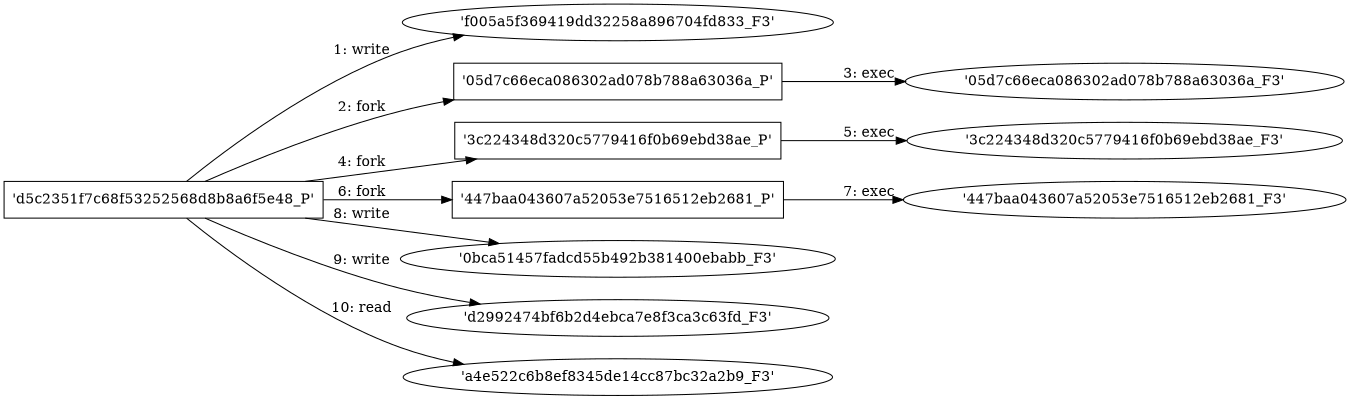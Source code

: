 digraph "D:\Learning\Paper\apt\基于CTI的攻击预警\Dataset\攻击图\ASGfromALLCTI\Vulnerability Spotlight Multiple vulnerabilities in PrusaSlicer.dot" {
rankdir="LR"
size="9"
fixedsize="false"
splines="true"
nodesep=0.3
ranksep=0
fontsize=10
overlap="scalexy"
engine= "neato"
	"'f005a5f369419dd32258a896704fd833_F3'" [node_type=file shape=ellipse]
	"'d5c2351f7c68f53252568d8b8a6f5e48_P'" [node_type=Process shape=box]
	"'d5c2351f7c68f53252568d8b8a6f5e48_P'" -> "'f005a5f369419dd32258a896704fd833_F3'" [label="1: write"]
	"'d5c2351f7c68f53252568d8b8a6f5e48_P'" [node_type=Process shape=box]
	"'05d7c66eca086302ad078b788a63036a_P'" [node_type=Process shape=box]
	"'d5c2351f7c68f53252568d8b8a6f5e48_P'" -> "'05d7c66eca086302ad078b788a63036a_P'" [label="2: fork"]
	"'05d7c66eca086302ad078b788a63036a_P'" [node_type=Process shape=box]
	"'05d7c66eca086302ad078b788a63036a_F3'" [node_type=File shape=ellipse]
	"'05d7c66eca086302ad078b788a63036a_P'" -> "'05d7c66eca086302ad078b788a63036a_F3'" [label="3: exec"]
	"'d5c2351f7c68f53252568d8b8a6f5e48_P'" [node_type=Process shape=box]
	"'3c224348d320c5779416f0b69ebd38ae_P'" [node_type=Process shape=box]
	"'d5c2351f7c68f53252568d8b8a6f5e48_P'" -> "'3c224348d320c5779416f0b69ebd38ae_P'" [label="4: fork"]
	"'3c224348d320c5779416f0b69ebd38ae_P'" [node_type=Process shape=box]
	"'3c224348d320c5779416f0b69ebd38ae_F3'" [node_type=File shape=ellipse]
	"'3c224348d320c5779416f0b69ebd38ae_P'" -> "'3c224348d320c5779416f0b69ebd38ae_F3'" [label="5: exec"]
	"'d5c2351f7c68f53252568d8b8a6f5e48_P'" [node_type=Process shape=box]
	"'447baa043607a52053e7516512eb2681_P'" [node_type=Process shape=box]
	"'d5c2351f7c68f53252568d8b8a6f5e48_P'" -> "'447baa043607a52053e7516512eb2681_P'" [label="6: fork"]
	"'447baa043607a52053e7516512eb2681_P'" [node_type=Process shape=box]
	"'447baa043607a52053e7516512eb2681_F3'" [node_type=File shape=ellipse]
	"'447baa043607a52053e7516512eb2681_P'" -> "'447baa043607a52053e7516512eb2681_F3'" [label="7: exec"]
	"'0bca51457fadcd55b492b381400ebabb_F3'" [node_type=file shape=ellipse]
	"'d5c2351f7c68f53252568d8b8a6f5e48_P'" [node_type=Process shape=box]
	"'d5c2351f7c68f53252568d8b8a6f5e48_P'" -> "'0bca51457fadcd55b492b381400ebabb_F3'" [label="8: write"]
	"'d2992474bf6b2d4ebca7e8f3ca3c63fd_F3'" [node_type=file shape=ellipse]
	"'d5c2351f7c68f53252568d8b8a6f5e48_P'" [node_type=Process shape=box]
	"'d5c2351f7c68f53252568d8b8a6f5e48_P'" -> "'d2992474bf6b2d4ebca7e8f3ca3c63fd_F3'" [label="9: write"]
	"'a4e522c6b8ef8345de14cc87bc32a2b9_F3'" [node_type=file shape=ellipse]
	"'d5c2351f7c68f53252568d8b8a6f5e48_P'" [node_type=Process shape=box]
	"'d5c2351f7c68f53252568d8b8a6f5e48_P'" -> "'a4e522c6b8ef8345de14cc87bc32a2b9_F3'" [label="10: read"]
}
